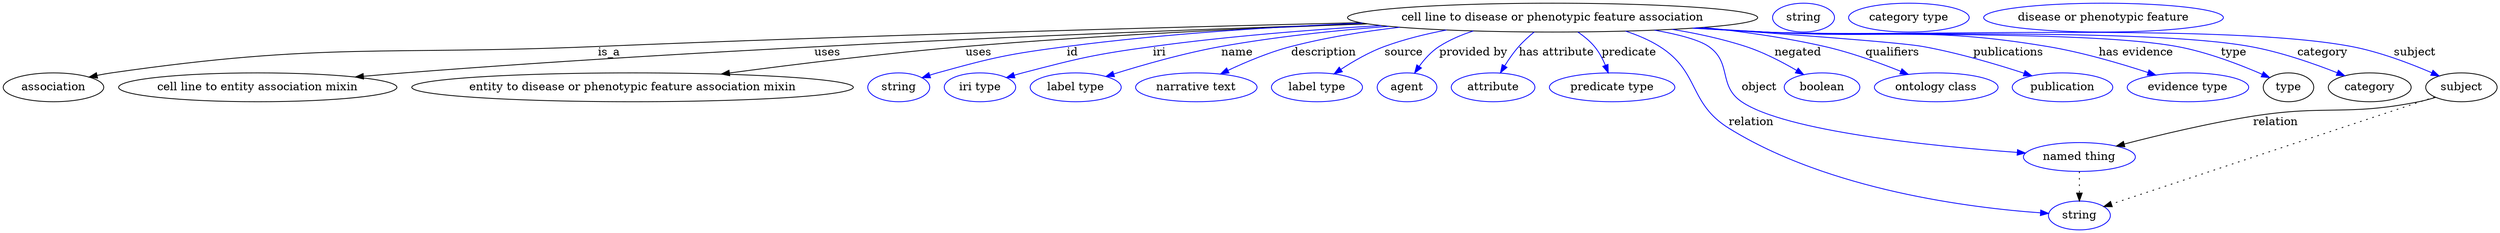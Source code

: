 digraph {
	graph [bb="0,0,3097.6,283"];
	node [label="\N"];
	"cell line to disease or phenotypic feature association"	[height=0.5,
		label="cell line to disease or phenotypic feature association",
		pos="1924.4,265",
		width=7.0771];
	association	[height=0.5,
		pos="62.394,178",
		width=1.7332];
	"cell line to disease or phenotypic feature association" -> association	[label=is_a,
		lp="752.39,221.5",
		pos="e,106.47,190.86 1685.5,258.7 1446,252.98 1066.5,242.79 738.39,229 469.34,217.69 399.87,234.84 133.39,196 127.91,195.2 122.22,194.18 \
116.57,193.03"];
	"cell line to entity association mixin"	[height=0.5,
		pos="315.39,178",
		width=4.8024];
	"cell line to disease or phenotypic feature association" -> "cell line to entity association mixin"	[label=uses,
		lp="1023.9,221.5",
		pos="e,436.75,190.85 1693.7,257.32 1411.3,248.15 918.68,228.93 497.39,196 481,194.72 463.78,193.26 446.75,191.75"];
	"entity to disease or phenotypic feature association mixin"	[height=0.5,
		pos="780.39,178",
		width=7.6188];
	"cell line to disease or phenotypic feature association" -> "entity to disease or phenotypic feature association mixin"	[label=uses,
		lp="1210.9,221.5",
		pos="e,890.87,194.55 1694.4,257.23 1550.5,251.94 1361.4,243.07 1194.4,229 1095.4,220.66 983.5,206.88 901.04,195.9"];
	id	[color=blue,
		height=0.5,
		label=string,
		pos="1111.4,178",
		width=1.0652];
	"cell line to disease or phenotypic feature association" -> id	[color=blue,
		label=id,
		lp="1327.4,221.5",
		pos="e,1140.4,189.99 1688.1,258.21 1576.3,253.45 1441.1,244.78 1320.4,229 1248,219.53 1229.8,215.57 1159.4,196 1156.3,195.14 1153.1,194.17 \
1149.9,193.15",
		style=solid];
	iri	[color=blue,
		height=0.5,
		label="iri type",
		pos="1212.4,178",
		width=1.2277];
	"cell line to disease or phenotypic feature association" -> iri	[color=blue,
		label=iri,
		lp="1435.4,221.5",
		pos="e,1245.3,190.17 1711.2,255.12 1623.1,249.85 1520.1,241.65 1427.4,229 1354.6,219.06 1336.5,214.58 1265.4,196 1262,195.12 1258.5,194.15 \
1255.1,193.13",
		style=solid];
	name	[color=blue,
		height=0.5,
		label="label type",
		pos="1331.4,178",
		width=1.5707];
	"cell line to disease or phenotypic feature association" -> name	[color=blue,
		label=name,
		lp="1532.4,221.5",
		pos="e,1369.1,191.6 1720.7,254.18 1654,248.98 1579.7,241.05 1512.4,229 1466.3,220.76 1415,206.04 1378.9,194.7",
		style=solid];
	description	[color=blue,
		height=0.5,
		label="narrative text",
		pos="1481.4,178",
		width=2.0943];
	"cell line to disease or phenotypic feature association" -> description	[color=blue,
		label=description,
		lp="1639.9,221.5",
		pos="e,1511.6,194.71 1734.1,252.95 1689.4,247.77 1642.4,240.16 1599.4,229 1572.3,221.95 1543.3,209.73 1520.8,199.14",
		style=solid];
	source	[color=blue,
		height=0.5,
		label="label type",
		pos="1631.4,178",
		width=1.5707];
	"cell line to disease or phenotypic feature association" -> source	[color=blue,
		label=source,
		lp="1739.4,221.5",
		pos="e,1652.7,194.74 1792.6,249.56 1766.5,244.59 1739.7,237.93 1715.4,229 1696.3,222.02 1676.8,210.65 1661.3,200.52",
		style=solid];
	"provided by"	[color=blue,
		height=0.5,
		label=agent,
		pos="1743.4,178",
		width=1.0291];
	"cell line to disease or phenotypic feature association" -> "provided by"	[color=blue,
		label="provided by",
		lp="1825.9,221.5",
		pos="e,1752.8,195.8 1825.8,248.34 1810.9,243.53 1796.2,237.23 1783.4,229 1773.6,222.73 1765.1,213.24 1758.5,204.2",
		style=solid];
	"has attribute"	[color=blue,
		height=0.5,
		label=attribute,
		pos="1850.4,178",
		width=1.4443];
	"cell line to disease or phenotypic feature association" -> "has attribute"	[color=blue,
		label="has attribute",
		lp="1929.4,221.5",
		pos="e,1859.6,196.11 1901.4,247.02 1894.9,241.64 1888,235.41 1882.4,229 1876,221.7 1869.9,212.98 1864.8,204.88",
		style=solid];
	predicate	[color=blue,
		height=0.5,
		label="predicate type",
		pos="1998.4,178",
		width=2.1665];
	"cell line to disease or phenotypic feature association" -> predicate	[color=blue,
		label=predicate,
		lp="2019.4,221.5",
		pos="e,1993.6,196.07 1955.9,246.96 1963.3,241.9 1970.7,235.85 1976.4,229 1982.1,222.17 1986.6,213.63 1990,205.55",
		style=solid];
	object	[color=blue,
		height=0.5,
		label="named thing",
		pos="2578.4,91",
		width=1.9318];
	"cell line to disease or phenotypic feature association" -> object	[color=blue,
		label=object,
		lp="2181.4,178",
		pos="e,2511.3,96.026 2051.2,249.34 2080.3,244.13 2106.3,237.41 2118.4,229 2147.7,208.67 2129.9,180.08 2159.4,160 2213.7,123.02 2395.6,\
104.57 2501.1,96.77",
		style=solid];
	relation	[color=blue,
		height=0.5,
		label=string,
		pos="2578.4,18",
		width=1.0652];
	"cell line to disease or phenotypic feature association" -> relation	[color=blue,
		label=relation,
		lp="2171.4,134.5",
		pos="e,2540.5,20.64 2015.1,248.1 2029.9,243.31 2044.6,237.08 2057.4,229 2107.6,197.39 2093.1,158.38 2143.4,127 2268.3,49.136 2446,27.375 \
2530.4,21.319",
		style=solid];
	negated	[color=blue,
		height=0.5,
		label=boolean,
		pos="2259.4,178",
		width=1.2999];
	"cell line to disease or phenotypic feature association" -> negated	[color=blue,
		label=negated,
		lp="2229.4,221.5",
		pos="e,2236.6,193.86 2073.1,250.34 2103.7,245.3 2135.5,238.42 2164.4,229 2186.6,221.78 2209.8,209.67 2227.7,199.17",
		style=solid];
	qualifiers	[color=blue,
		height=0.5,
		label="ontology class",
		pos="2400.4,178",
		width=2.1304];
	"cell line to disease or phenotypic feature association" -> qualifiers	[color=blue,
		label=qualifiers,
		lp="2346.9,221.5",
		pos="e,2365.9,194.16 2112.1,252.78 2161.4,247.61 2214.2,240.04 2262.4,229 2294.7,221.59 2329.8,208.81 2356.5,198.03",
		style=solid];
	publications	[color=blue,
		height=0.5,
		label=publication,
		pos="2557.4,178",
		width=1.7332];
	"cell line to disease or phenotypic feature association" -> publications	[color=blue,
		label=publications,
		lp="2491.4,221.5",
		pos="e,2519.5,192.41 2103.3,252.15 2220.4,244.09 2356.7,234.01 2384.4,229 2427.5,221.21 2475.3,206.96 2509.7,195.66",
		style=solid];
	"has evidence"	[color=blue,
		height=0.5,
		label="evidence type",
		pos="2713.4,178",
		width=2.0943];
	"cell line to disease or phenotypic feature association" -> "has evidence"	[color=blue,
		label="has evidence",
		lp="2649.9,221.5",
		pos="e,2673.2,193.39 2103.3,252.16 2131.8,250.37 2160.9,248.59 2188.4,247 2344.3,237.98 2385.3,254.74 2539.4,229 2582,221.88 2629,208 \
2663.4,196.66",
		style=solid];
	type	[height=0.5,
		pos="2838.4,178",
		width=0.86659];
	"cell line to disease or phenotypic feature association" -> type	[color=blue,
		label=type,
		lp="2771.4,221.5",
		pos="e,2815.1,190.14 2100.4,251.95 2129.8,250.14 2160,248.42 2188.4,247 2302.1,241.34 2588.4,249.55 2700.4,229 2737.7,222.16 2778.2,206.39 \
2805.6,194.37",
		style=solid];
	category	[height=0.5,
		pos="2939.4,178",
		width=1.4263];
	"cell line to disease or phenotypic feature association" -> category	[color=blue,
		label=category,
		lp="2881.9,221.5",
		pos="e,2908.4,192.5 2099.4,251.88 2129.1,250.07 2159.6,248.36 2188.4,247 2322.3,240.69 2659.4,252.71 2791.4,229 2828.8,222.28 2869.6,\
207.93 2898.9,196.32",
		style=solid];
	subject	[height=0.5,
		pos="3053.4,178",
		width=1.2277];
	"cell line to disease or phenotypic feature association" -> subject	[color=blue,
		label=subject,
		lp="2996.4,221.5",
		pos="e,3025.8,192.21 2098.3,251.82 2128.3,250 2159.3,248.3 2188.4,247 2350.3,239.79 2758.2,259.37 2917.4,229 2952.1,222.39 2989.6,208.01 \
3016.4,196.36",
		style=solid];
	object -> relation	[pos="e,2578.4,36.029 2578.4,72.813 2578.4,64.789 2578.4,55.047 2578.4,46.069",
		style=dotted];
	association_type	[color=blue,
		height=0.5,
		label=string,
		pos="2235.4,265",
		width=1.0652];
	association_category	[color=blue,
		height=0.5,
		label="category type",
		pos="2366.4,265",
		width=2.0762];
	subject -> object	[label=relation,
		lp="2822.4,134.5",
		pos="e,2624.4,104.62 3021.1,165.59 3014,163.44 3006.5,161.42 2999.4,160 2909.7,142.16 2884.7,156.35 2794.4,142 2739.4,133.26 2677.5,118.42 \
2634.2,107.17"];
	subject -> relation	[pos="e,2608.7,29.089 3020.4,166.02 2935.5,137.79 2710.1,62.812 2618.2,32.248",
		style=dotted];
	"cell line to disease or phenotypic feature association_subject"	[color=blue,
		height=0.5,
		label="disease or phenotypic feature",
		pos="2608.4,265",
		width=4.1344];
}
